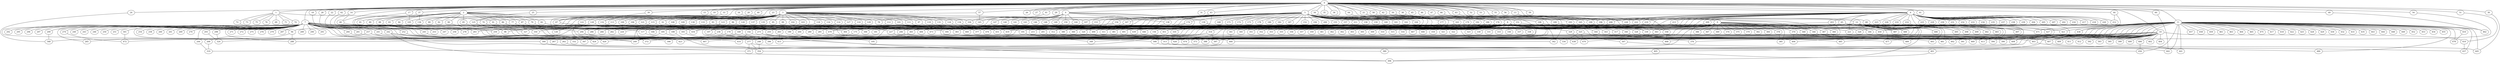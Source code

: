 
graph graphname {
    0 -- 1
0 -- 2
0 -- 3
0 -- 4
0 -- 5
0 -- 6
0 -- 7
0 -- 8
0 -- 9
0 -- 10
0 -- 11
0 -- 12
0 -- 13
0 -- 14
0 -- 15
0 -- 16
0 -- 17
0 -- 18
0 -- 19
0 -- 20
0 -- 21
0 -- 22
0 -- 23
0 -- 24
0 -- 25
0 -- 26
0 -- 27
0 -- 28
0 -- 29
0 -- 30
0 -- 31
0 -- 32
0 -- 33
0 -- 34
0 -- 35
0 -- 36
0 -- 37
0 -- 38
0 -- 39
0 -- 40
0 -- 41
0 -- 42
0 -- 43
0 -- 44
0 -- 45
0 -- 46
0 -- 47
0 -- 48
0 -- 49
0 -- 50
0 -- 51
0 -- 52
0 -- 53
0 -- 54
0 -- 55
0 -- 56
0 -- 57
0 -- 58
0 -- 59
0 -- 60
0 -- 61
0 -- 62
0 -- 63
0 -- 64
0 -- 65
0 -- 66
0 -- 67
0 -- 68
0 -- 70
1 -- 69
1 -- 70
1 -- 71
1 -- 72
1 -- 73
1 -- 74
1 -- 75
1 -- 76
2 -- 77
2 -- 78
2 -- 79
2 -- 80
2 -- 81
2 -- 82
2 -- 83
2 -- 84
2 -- 85
2 -- 86
2 -- 87
2 -- 88
2 -- 89
2 -- 90
2 -- 91
2 -- 92
3 -- 128
3 -- 130
3 -- 131
3 -- 132
3 -- 133
3 -- 134
3 -- 129
3 -- 136
3 -- 137
3 -- 135
3 -- 93
3 -- 94
3 -- 95
3 -- 96
3 -- 97
3 -- 98
3 -- 99
3 -- 100
3 -- 101
3 -- 102
3 -- 103
3 -- 104
3 -- 105
3 -- 106
3 -- 107
3 -- 108
3 -- 109
3 -- 110
3 -- 111
3 -- 112
3 -- 113
3 -- 114
3 -- 115
3 -- 116
3 -- 117
3 -- 118
3 -- 119
3 -- 120
3 -- 121
3 -- 122
3 -- 123
3 -- 124
3 -- 125
3 -- 126
3 -- 127
4 -- 138
4 -- 139
4 -- 140
4 -- 141
4 -- 142
4 -- 143
4 -- 144
4 -- 145
4 -- 146
4 -- 147
4 -- 148
4 -- 149
4 -- 150
4 -- 360
4 -- 381
5 -- 151
5 -- 152
5 -- 153
5 -- 154
5 -- 155
5 -- 156
5 -- 157
5 -- 158
5 -- 159
5 -- 160
5 -- 161
5 -- 162
5 -- 163
5 -- 164
5 -- 165
5 -- 166
5 -- 167
5 -- 168
5 -- 169
5 -- 170
5 -- 171
5 -- 172
5 -- 173
5 -- 174
5 -- 175
5 -- 176
5 -- 177
5 -- 178
5 -- 179
5 -- 180
5 -- 181
5 -- 182
5 -- 183
5 -- 184
5 -- 185
5 -- 186
5 -- 187
5 -- 188
5 -- 189
5 -- 190
5 -- 191
5 -- 192
5 -- 193
5 -- 194
5 -- 195
5 -- 196
5 -- 197
5 -- 198
5 -- 199
5 -- 200
6 -- 201
6 -- 202
6 -- 203
6 -- 204
6 -- 205
6 -- 206
6 -- 207
6 -- 208
6 -- 209
6 -- 210
6 -- 211
6 -- 212
6 -- 213
6 -- 214
6 -- 215
6 -- 216
6 -- 217
6 -- 218
6 -- 219
6 -- 220
6 -- 221
6 -- 222
6 -- 223
6 -- 224
6 -- 225
6 -- 226
6 -- 227
6 -- 228
6 -- 229
6 -- 230
6 -- 231
6 -- 232
6 -- 233
6 -- 234
6 -- 235
6 -- 236
6 -- 237
6 -- 238
6 -- 239
6 -- 408
7 -- 256
7 -- 258
7 -- 259
7 -- 260
7 -- 261
7 -- 262
7 -- 257
7 -- 264
7 -- 265
7 -- 266
7 -- 267
7 -- 268
7 -- 269
7 -- 270
7 -- 271
7 -- 272
7 -- 273
7 -- 274
7 -- 275
7 -- 276
7 -- 277
7 -- 278
7 -- 279
7 -- 280
7 -- 281
7 -- 282
7 -- 283
7 -- 284
7 -- 285
7 -- 286
7 -- 287
7 -- 288
7 -- 289
7 -- 290
7 -- 291
7 -- 292
7 -- 293
7 -- 294
7 -- 295
7 -- 296
7 -- 297
7 -- 298
7 -- 263
7 -- 300
7 -- 301
7 -- 299
7 -- 240
7 -- 241
7 -- 242
7 -- 243
7 -- 244
7 -- 245
7 -- 246
7 -- 247
7 -- 248
7 -- 249
7 -- 250
7 -- 251
7 -- 252
7 -- 253
7 -- 254
7 -- 255
7 -- 191
8 -- 302
8 -- 303
8 -- 304
8 -- 305
8 -- 306
8 -- 307
8 -- 308
8 -- 309
8 -- 310
8 -- 311
8 -- 312
8 -- 313
8 -- 314
8 -- 315
8 -- 316
8 -- 317
8 -- 318
8 -- 319
8 -- 320
8 -- 321
8 -- 322
8 -- 323
8 -- 324
8 -- 325
8 -- 326
8 -- 327
8 -- 328
8 -- 329
8 -- 330
8 -- 331
8 -- 332
8 -- 333
8 -- 334
8 -- 335
8 -- 336
8 -- 337
8 -- 338
8 -- 339
8 -- 340
8 -- 341
8 -- 342
8 -- 343
8 -- 344
8 -- 345
8 -- 346
8 -- 347
8 -- 348
8 -- 349
8 -- 350
8 -- 351
8 -- 352
8 -- 353
8 -- 354
8 -- 355
8 -- 356
8 -- 357
8 -- 358
8 -- 359
8 -- 360
8 -- 361
8 -- 362
8 -- 363
8 -- 364
9 -- 384
9 -- 386
9 -- 387
9 -- 385
9 -- 365
9 -- 366
9 -- 367
9 -- 368
9 -- 369
9 -- 370
9 -- 371
9 -- 372
9 -- 373
9 -- 374
9 -- 375
9 -- 376
9 -- 377
9 -- 378
9 -- 379
9 -- 380
9 -- 381
9 -- 382
9 -- 383
10 -- 388
10 -- 389
10 -- 390
10 -- 391
10 -- 392
10 -- 393
10 -- 394
10 -- 395
10 -- 396
10 -- 397
10 -- 398
10 -- 399
10 -- 400
10 -- 401
10 -- 402
10 -- 403
10 -- 404
10 -- 405
10 -- 406
10 -- 407
10 -- 408
10 -- 409
10 -- 410
10 -- 411
10 -- 412
10 -- 413
10 -- 414
10 -- 415
11 -- 416
11 -- 417
11 -- 418
11 -- 419
11 -- 420
11 -- 421
11 -- 422
11 -- 423
11 -- 424
11 -- 425
11 -- 426
11 -- 427
11 -- 428
11 -- 429
11 -- 430
11 -- 431
11 -- 432
11 -- 433
11 -- 434
11 -- 435
11 -- 436
11 -- 437
11 -- 438
11 -- 439
11 -- 440
11 -- 441
11 -- 442
11 -- 443
11 -- 444
11 -- 445
11 -- 446
11 -- 447
11 -- 448
11 -- 449
11 -- 450
11 -- 451
11 -- 452
11 -- 453
11 -- 454
11 -- 455
11 -- 456
11 -- 457
11 -- 458
11 -- 459
11 -- 460
11 -- 461
11 -- 462
11 -- 463
11 -- 464
11 -- 465
11 -- 466
11 -- 467
11 -- 468
11 -- 469
11 -- 470
11 -- 471
11 -- 472
11 -- 473
11 -- 474
11 -- 475
11 -- 476
11 -- 477
11 -- 478
11 -- 479
11 -- 480
11 -- 376
12 -- 481
12 -- 482
12 -- 483
12 -- 484
12 -- 485
12 -- 486
12 -- 487
12 -- 488
12 -- 489
12 -- 490
12 -- 491
12 -- 492
12 -- 493
12 -- 494
12 -- 495
12 -- 496
12 -- 497
12 -- 498
12 -- 499
12 -- 413
12 -- 184
12 -- 264
13 -- 346
14 -- 396
14 -- 48
16 -- 211
17 -- 415
17 -- 105
18 -- 253
19 -- 396
21 -- 228
21 -- 249
21 -- 186
22 -- 278
24 -- 348
25 -- 125
28 -- 247
30 -- 445
32 -- 365
32 -- 236
33 -- 126
34 -- 208
37 -- 259
37 -- 136
38 -- 222
38 -- 196
39 -- 132
40 -- 67
41 -- 104
43 -- 107
43 -- 491
43 -- 78
44 -- 212
44 -- 436
48 -- 365
49 -- 462
50 -- 339
50 -- 165
51 -- 410
54 -- 407
57 -- 106
57 -- 145
58 -- 342
60 -- 442
62 -- 283
63 -- 366
64 -- 191
65 -- 467
65 -- 477
65 -- 488
66 -- 358
67 -- 166
68 -- 469
68 -- 492
68 -- 497
70 -- 479
70 -- 350
72 -- 94
74 -- 372
77 -- 415
77 -- 306
77 -- 460
79 -- 484
82 -- 476
85 -- 350
86 -- 473
86 -- 227
86 -- 424
87 -- 327
87 -- 206
87 -- 215
88 -- 327
90 -- 98
91 -- 117
93 -- 431
93 -- 283
94 -- 268
94 -- 288
96 -- 306
96 -- 434
97 -- 419
100 -- 224
101 -- 377
103 -- 294
106 -- 188
106 -- 249
107 -- 312
109 -- 183
110 -- 190
110 -- 383
110 -- 278
111 -- 201
111 -- 304
112 -- 469
113 -- 420
114 -- 170
114 -- 236
115 -- 364
115 -- 372
116 -- 236
117 -- 474
118 -- 373
119 -- 490
121 -- 434
122 -- 126
122 -- 288
123 -- 197
123 -- 249
124 -- 446
125 -- 327
125 -- 224
125 -- 388
127 -- 169
128 -- 256
128 -- 185
129 -- 479
131 -- 439
132 -- 185
134 -- 467
138 -- 320
139 -- 440
142 -- 414
142 -- 466
144 -- 407
147 -- 175
150 -- 181
151 -- 221
151 -- 156
153 -- 283
154 -- 419
154 -- 286
163 -- 439
165 -- 487
167 -- 380
167 -- 266
167 -- 185
169 -- 262
169 -- 496
170 -- 456
170 -- 267
174 -- 277
174 -- 311
175 -- 277
176 -- 490
176 -- 467
177 -- 215
179 -- 451
183 -- 396
185 -- 248
185 -- 249
186 -- 335
186 -- 273
188 -- 354
189 -- 471
190 -- 195
191 -- 342
191 -- 468
192 -- 451
193 -- 427
198 -- 450
198 -- 313
199 -- 421
201 -- 349
203 -- 365
203 -- 248
206 -- 438
208 -- 306
209 -- 363
210 -- 285
211 -- 282
213 -- 263
214 -- 326
214 -- 481
219 -- 259
219 -- 255
226 -- 280
227 -- 373
236 -- 397
236 -- 300
241 -- 420
242 -- 447
242 -- 371
242 -- 423
242 -- 496
244 -- 319
245 -- 481
248 -- 354
252 -- 414
257 -- 398
257 -- 424
257 -- 265
262 -- 405
263 -- 415
268 -- 319
273 -- 391
273 -- 376
274 -- 472
277 -- 445
277 -- 371
277 -- 354
280 -- 308
281 -- 347
284 -- 332
285 -- 477
293 -- 324
294 -- 426
294 -- 313
298 -- 324
299 -- 348
300 -- 389
301 -- 472
307 -- 437
308 -- 401
313 -- 442
314 -- 397
314 -- 396
317 -- 492
320 -- 413
325 -- 470
325 -- 334
325 -- 394
328 -- 408
329 -- 470
340 -- 390
341 -- 466
343 -- 489
344 -- 485
346 -- 469
358 -- 468
363 -- 373
365 -- 372
368 -- 493
370 -- 494
370 -- 403
378 -- 385
387 -- 407
401 -- 496
403 -- 441
406 -- 456
407 -- 480
410 -- 437
416 -- 478
479 -- 494

}
